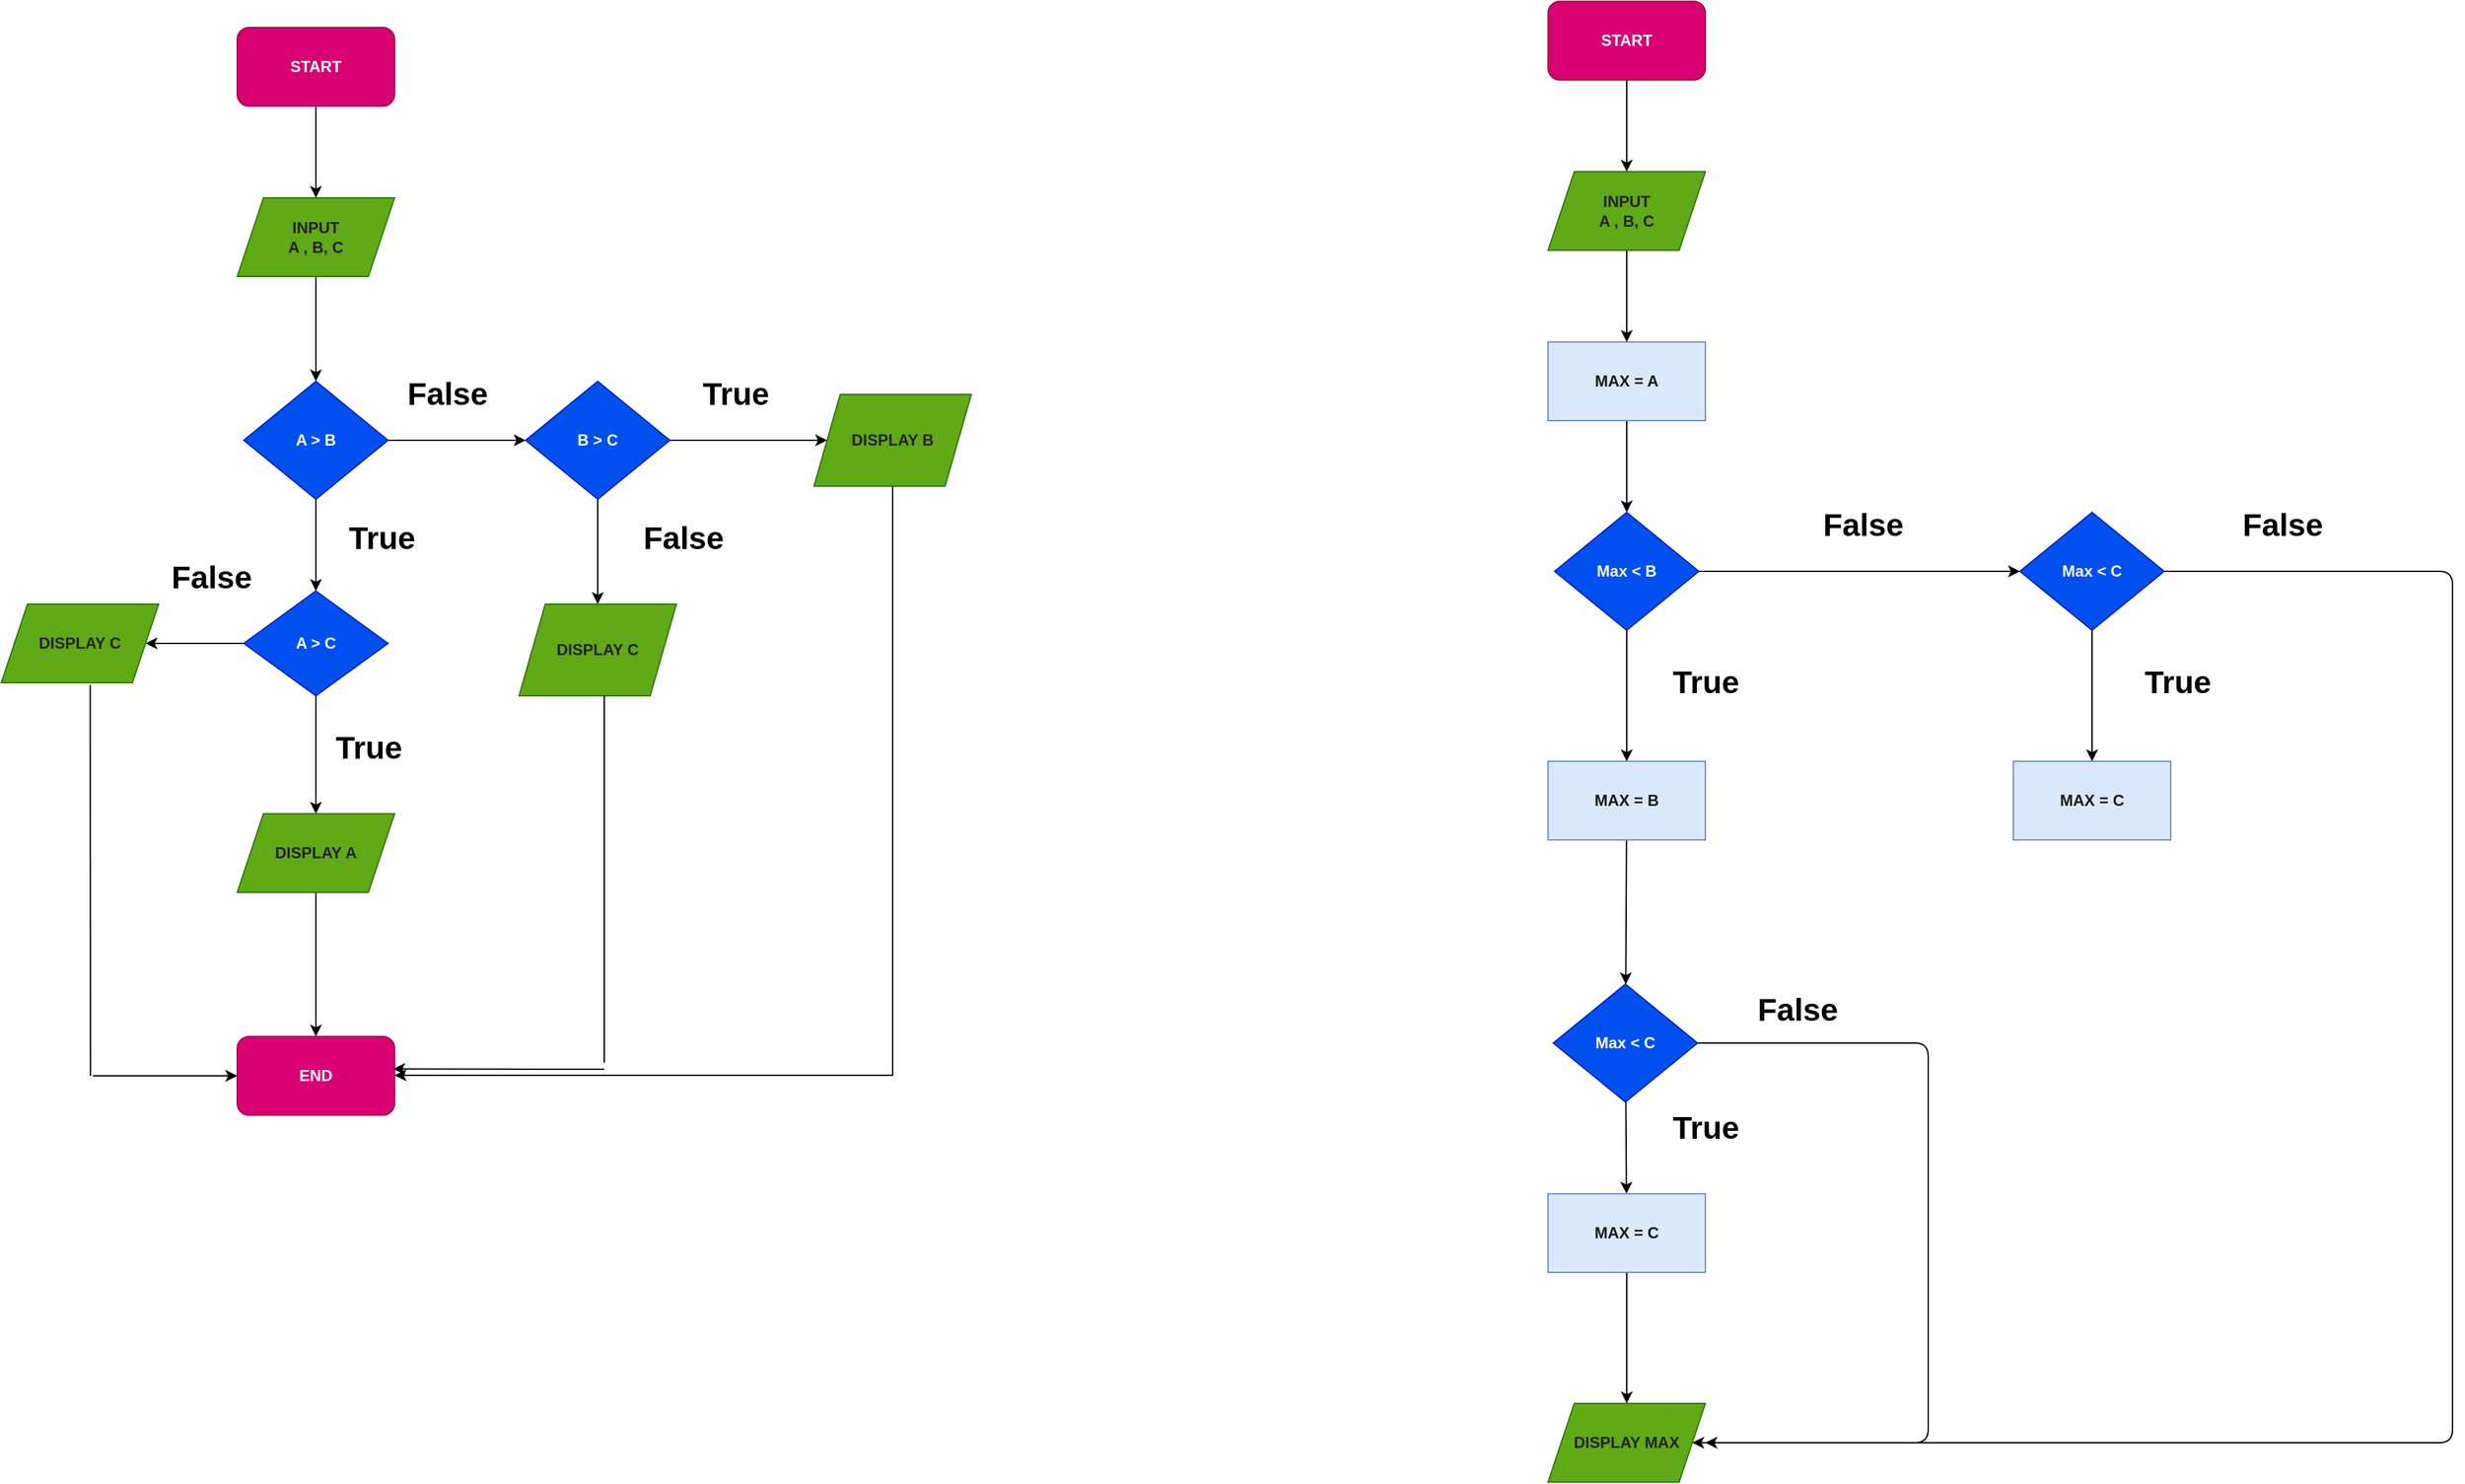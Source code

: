 <mxfile>
    <diagram id="DkpiSZZuu8LviuqI51uG" name="Page-1">
        <mxGraphModel dx="1520" dy="974" grid="1" gridSize="10" guides="1" tooltips="1" connect="1" arrows="1" fold="1" page="1" pageScale="1" pageWidth="850" pageHeight="1100" math="0" shadow="0">
            <root>
                <mxCell id="0"/>
                <mxCell id="1" parent="0"/>
                <mxCell id="4" style="edgeStyle=none;html=1;entryX=0.5;entryY=0;entryDx=0;entryDy=0;fontStyle=1" edge="1" parent="1" source="2" target="3">
                    <mxGeometry relative="1" as="geometry"/>
                </mxCell>
                <mxCell id="2" value="START" style="rounded=1;whiteSpace=wrap;html=1;fillColor=#d80073;fontColor=#ffffff;strokeColor=#A50040;fontStyle=1" vertex="1" parent="1">
                    <mxGeometry x="1230" width="120" height="60" as="geometry"/>
                </mxCell>
                <mxCell id="55" value="" style="edgeStyle=none;html=1;fontColor=#262121;fontStyle=1" edge="1" parent="1" source="3" target="54">
                    <mxGeometry relative="1" as="geometry"/>
                </mxCell>
                <mxCell id="3" value="INPUT&lt;br&gt;A , B, C" style="shape=parallelogram;perimeter=parallelogramPerimeter;whiteSpace=wrap;html=1;fixedSize=1;fillColor=#60a917;fontColor=#262121;strokeColor=#2D7600;fontStyle=1" vertex="1" parent="1">
                    <mxGeometry x="1230" y="130" width="120" height="60" as="geometry"/>
                </mxCell>
                <mxCell id="9" value="" style="edgeStyle=none;html=1;fontStyle=1" edge="1" parent="1" source="5" target="8">
                    <mxGeometry relative="1" as="geometry"/>
                </mxCell>
                <mxCell id="18" value="" style="edgeStyle=none;html=1;fontStyle=1" edge="1" parent="1" source="5" target="17">
                    <mxGeometry relative="1" as="geometry"/>
                </mxCell>
                <mxCell id="5" value="A &amp;gt; B" style="rhombus;whiteSpace=wrap;html=1;fillColor=#0050ef;fontColor=#ffffff;strokeColor=#001DBC;fontStyle=1" vertex="1" parent="1">
                    <mxGeometry x="235" y="290" width="110" height="90" as="geometry"/>
                </mxCell>
                <mxCell id="12" value="" style="edgeStyle=none;html=1;fontStyle=1" edge="1" parent="1" source="8" target="11">
                    <mxGeometry relative="1" as="geometry"/>
                </mxCell>
                <mxCell id="15" value="" style="edgeStyle=none;html=1;entryX=1;entryY=0.5;entryDx=0;entryDy=0;fontStyle=1" edge="1" parent="1" source="8" target="16">
                    <mxGeometry relative="1" as="geometry">
                        <mxPoint x="170" y="490" as="targetPoint"/>
                    </mxGeometry>
                </mxCell>
                <mxCell id="8" value="A &amp;gt; C" style="rhombus;whiteSpace=wrap;html=1;fillColor=#0050ef;fontColor=#ffffff;strokeColor=#001DBC;fontStyle=1" vertex="1" parent="1">
                    <mxGeometry x="235" y="450" width="110" height="80" as="geometry"/>
                </mxCell>
                <mxCell id="10" value="True" style="text;strokeColor=none;fillColor=none;html=1;fontSize=24;fontStyle=1;verticalAlign=middle;align=center;" vertex="1" parent="1">
                    <mxGeometry x="290" y="390" width="100" height="40" as="geometry"/>
                </mxCell>
                <mxCell id="35" value="" style="edgeStyle=none;html=1;fontColor=#262121;fontStyle=1" edge="1" parent="1" source="11" target="28">
                    <mxGeometry relative="1" as="geometry"/>
                </mxCell>
                <mxCell id="11" value="DISPLAY A" style="shape=parallelogram;perimeter=parallelogramPerimeter;whiteSpace=wrap;html=1;fixedSize=1;fillColor=#60a917;fontColor=#262121;strokeColor=#2D7600;fontStyle=1" vertex="1" parent="1">
                    <mxGeometry x="230" y="620" width="120" height="60" as="geometry"/>
                </mxCell>
                <mxCell id="13" value="True" style="text;strokeColor=none;fillColor=none;html=1;fontSize=24;fontStyle=1;verticalAlign=middle;align=center;" vertex="1" parent="1">
                    <mxGeometry x="280" y="550" width="100" height="40" as="geometry"/>
                </mxCell>
                <mxCell id="16" value="DISPLAY C" style="shape=parallelogram;perimeter=parallelogramPerimeter;whiteSpace=wrap;html=1;fixedSize=1;fillColor=#60a917;fontColor=#262121;strokeColor=#2D7600;fontStyle=1" vertex="1" parent="1">
                    <mxGeometry x="50" y="460" width="120" height="60" as="geometry"/>
                </mxCell>
                <mxCell id="23" value="" style="edgeStyle=none;html=1;fontStyle=1" edge="1" parent="1" source="17" target="22">
                    <mxGeometry relative="1" as="geometry"/>
                </mxCell>
                <mxCell id="26" value="" style="edgeStyle=none;html=1;fontStyle=1" edge="1" parent="1" source="17" target="25">
                    <mxGeometry relative="1" as="geometry"/>
                </mxCell>
                <mxCell id="17" value="B &amp;gt; C" style="rhombus;whiteSpace=wrap;html=1;fillColor=#0050ef;fontColor=#ffffff;strokeColor=#001DBC;fontStyle=1" vertex="1" parent="1">
                    <mxGeometry x="450" y="290" width="110" height="90" as="geometry"/>
                </mxCell>
                <mxCell id="19" value="False" style="text;strokeColor=none;fillColor=none;html=1;fontSize=24;fontStyle=1;verticalAlign=middle;align=center;" vertex="1" parent="1">
                    <mxGeometry x="340" y="280" width="100" height="40" as="geometry"/>
                </mxCell>
                <mxCell id="20" value="False" style="text;strokeColor=none;fillColor=none;html=1;fontSize=24;fontStyle=1;verticalAlign=middle;align=center;" vertex="1" parent="1">
                    <mxGeometry x="160" y="420" width="100" height="40" as="geometry"/>
                </mxCell>
                <mxCell id="22" value="DISPLAY B" style="shape=parallelogram;perimeter=parallelogramPerimeter;whiteSpace=wrap;html=1;fixedSize=1;fillColor=#60a917;fontColor=#262121;strokeColor=#2D7600;fontStyle=1" vertex="1" parent="1">
                    <mxGeometry x="670" y="300" width="120" height="70" as="geometry"/>
                </mxCell>
                <mxCell id="24" value="True" style="text;strokeColor=none;fillColor=none;html=1;fontSize=24;fontStyle=1;verticalAlign=middle;align=center;" vertex="1" parent="1">
                    <mxGeometry x="560" y="280" width="100" height="40" as="geometry"/>
                </mxCell>
                <mxCell id="25" value="DISPLAY C" style="shape=parallelogram;perimeter=parallelogramPerimeter;whiteSpace=wrap;html=1;fixedSize=1;fillColor=#60a917;fontColor=#262121;strokeColor=#2D7600;fontStyle=1" vertex="1" parent="1">
                    <mxGeometry x="445" y="460" width="120" height="70" as="geometry"/>
                </mxCell>
                <mxCell id="27" value="False" style="text;strokeColor=none;fillColor=none;html=1;fontSize=24;fontStyle=1;verticalAlign=middle;align=center;" vertex="1" parent="1">
                    <mxGeometry x="520" y="390" width="100" height="40" as="geometry"/>
                </mxCell>
                <mxCell id="28" value="END" style="rounded=1;whiteSpace=wrap;html=1;fillColor=#d80073;fontColor=#ffffff;strokeColor=#A50040;fontStyle=1" vertex="1" parent="1">
                    <mxGeometry x="230" y="790" width="120" height="60" as="geometry"/>
                </mxCell>
                <mxCell id="33" value="" style="endArrow=none;html=1;fontColor=#262121;entryX=0.565;entryY=1.028;entryDx=0;entryDy=0;entryPerimeter=0;fontStyle=1" edge="1" parent="1" target="16">
                    <mxGeometry width="50" height="50" relative="1" as="geometry">
                        <mxPoint x="118" y="820" as="sourcePoint"/>
                        <mxPoint x="430" y="610" as="targetPoint"/>
                    </mxGeometry>
                </mxCell>
                <mxCell id="34" value="" style="endArrow=classic;html=1;fontColor=#262121;entryX=0;entryY=0.5;entryDx=0;entryDy=0;fontStyle=1" edge="1" parent="1" target="28">
                    <mxGeometry width="50" height="50" relative="1" as="geometry">
                        <mxPoint x="120" y="820" as="sourcePoint"/>
                        <mxPoint x="430" y="610" as="targetPoint"/>
                    </mxGeometry>
                </mxCell>
                <mxCell id="36" value="" style="endArrow=none;html=1;fontColor=#262121;entryX=0.565;entryY=1.028;entryDx=0;entryDy=0;entryPerimeter=0;fontStyle=1" edge="1" parent="1">
                    <mxGeometry width="50" height="50" relative="1" as="geometry">
                        <mxPoint x="510" y="810" as="sourcePoint"/>
                        <mxPoint x="510.0" y="530.0" as="targetPoint"/>
                    </mxGeometry>
                </mxCell>
                <mxCell id="37" value="" style="endArrow=classic;html=1;fontColor=#262121;entryX=0.992;entryY=0.412;entryDx=0;entryDy=0;entryPerimeter=0;fontStyle=1" edge="1" parent="1" target="28">
                    <mxGeometry width="50" height="50" relative="1" as="geometry">
                        <mxPoint x="510" y="815" as="sourcePoint"/>
                        <mxPoint x="430" y="610" as="targetPoint"/>
                        <Array as="points">
                            <mxPoint x="470" y="815"/>
                        </Array>
                    </mxGeometry>
                </mxCell>
                <mxCell id="38" value="" style="endArrow=classic;html=1;fontColor=#262121;fontStyle=1" edge="1" parent="1">
                    <mxGeometry width="50" height="50" relative="1" as="geometry">
                        <mxPoint x="730" y="819.68" as="sourcePoint"/>
                        <mxPoint x="350" y="819.68" as="targetPoint"/>
                    </mxGeometry>
                </mxCell>
                <mxCell id="39" value="" style="endArrow=none;html=1;fontColor=#262121;entryX=0.5;entryY=1;entryDx=0;entryDy=0;fontStyle=1" edge="1" parent="1" target="22">
                    <mxGeometry width="50" height="50" relative="1" as="geometry">
                        <mxPoint x="730" y="820" as="sourcePoint"/>
                        <mxPoint x="400" y="490" as="targetPoint"/>
                    </mxGeometry>
                </mxCell>
                <mxCell id="68" value="" style="edgeStyle=none;html=1;fontColor=#1a1919;" edge="1" parent="1" source="54" target="63">
                    <mxGeometry relative="1" as="geometry"/>
                </mxCell>
                <mxCell id="54" value="MAX = A" style="rounded=0;whiteSpace=wrap;html=1;fillColor=#dae8fc;strokeColor=#6c8ebf;fontColor=#1a1919;fontStyle=1" vertex="1" parent="1">
                    <mxGeometry x="1230" y="260" width="120" height="60" as="geometry"/>
                </mxCell>
                <mxCell id="56" style="edgeStyle=none;html=1;entryX=0.5;entryY=0;entryDx=0;entryDy=0;fontStyle=1" edge="1" parent="1" source="57" target="59">
                    <mxGeometry relative="1" as="geometry"/>
                </mxCell>
                <mxCell id="57" value="START" style="rounded=1;whiteSpace=wrap;html=1;fillColor=#d80073;fontColor=#ffffff;strokeColor=#A50040;fontStyle=1" vertex="1" parent="1">
                    <mxGeometry x="230" y="20" width="120" height="60" as="geometry"/>
                </mxCell>
                <mxCell id="61" value="" style="edgeStyle=none;html=1;fontColor=#1a1919;" edge="1" parent="1" source="59" target="5">
                    <mxGeometry relative="1" as="geometry"/>
                </mxCell>
                <mxCell id="59" value="INPUT&lt;br&gt;A , B, C" style="shape=parallelogram;perimeter=parallelogramPerimeter;whiteSpace=wrap;html=1;fixedSize=1;fillColor=#60a917;fontColor=#262121;strokeColor=#2D7600;fontStyle=1" vertex="1" parent="1">
                    <mxGeometry x="230" y="150" width="120" height="60" as="geometry"/>
                </mxCell>
                <mxCell id="69" value="" style="edgeStyle=none;html=1;fontColor=#1a1919;" edge="1" parent="1" source="63" target="65">
                    <mxGeometry relative="1" as="geometry"/>
                </mxCell>
                <mxCell id="83" style="edgeStyle=none;html=1;entryX=0;entryY=0.5;entryDx=0;entryDy=0;fontColor=#1a1919;" edge="1" parent="1" source="63" target="82">
                    <mxGeometry relative="1" as="geometry"/>
                </mxCell>
                <mxCell id="63" value="Max &amp;lt; B" style="rhombus;whiteSpace=wrap;html=1;fillColor=#0050ef;fontColor=#ffffff;strokeColor=#001DBC;fontStyle=1" vertex="1" parent="1">
                    <mxGeometry x="1235" y="390" width="110" height="90" as="geometry"/>
                </mxCell>
                <mxCell id="67" value="" style="edgeStyle=none;html=1;fontColor=#1a1919;" edge="1" parent="1" source="64" target="66">
                    <mxGeometry relative="1" as="geometry"/>
                </mxCell>
                <mxCell id="80" style="edgeStyle=none;html=1;entryX=1;entryY=0.5;entryDx=0;entryDy=0;fontColor=#1a1919;" edge="1" parent="1" source="64" target="72">
                    <mxGeometry relative="1" as="geometry">
                        <Array as="points">
                            <mxPoint x="1520" y="795"/>
                            <mxPoint x="1520" y="1100"/>
                        </Array>
                    </mxGeometry>
                </mxCell>
                <mxCell id="64" value="Max &amp;lt; C" style="rhombus;whiteSpace=wrap;html=1;fillColor=#0050ef;fontColor=#ffffff;strokeColor=#001DBC;fontStyle=1" vertex="1" parent="1">
                    <mxGeometry x="1234" y="750" width="110" height="90" as="geometry"/>
                </mxCell>
                <mxCell id="70" value="" style="edgeStyle=none;html=1;fontColor=#1a1919;" edge="1" parent="1" source="65" target="64">
                    <mxGeometry relative="1" as="geometry"/>
                </mxCell>
                <mxCell id="65" value="MAX = B" style="rounded=0;whiteSpace=wrap;html=1;fillColor=#dae8fc;strokeColor=#6c8ebf;fontColor=#1a1919;fontStyle=1" vertex="1" parent="1">
                    <mxGeometry x="1230" y="580" width="120" height="60" as="geometry"/>
                </mxCell>
                <mxCell id="73" value="" style="edgeStyle=none;html=1;fontColor=#1a1919;" edge="1" parent="1" source="66" target="72">
                    <mxGeometry relative="1" as="geometry"/>
                </mxCell>
                <mxCell id="66" value="MAX = C" style="rounded=0;whiteSpace=wrap;html=1;fillColor=#dae8fc;strokeColor=#6c8ebf;fontColor=#1a1919;fontStyle=1" vertex="1" parent="1">
                    <mxGeometry x="1230" y="910" width="120" height="60" as="geometry"/>
                </mxCell>
                <mxCell id="72" value="DISPLAY MAX" style="shape=parallelogram;perimeter=parallelogramPerimeter;whiteSpace=wrap;html=1;fixedSize=1;fillColor=#60a917;fontColor=#262121;strokeColor=#2D7600;fontStyle=1" vertex="1" parent="1">
                    <mxGeometry x="1230" y="1070" width="120" height="60" as="geometry"/>
                </mxCell>
                <mxCell id="74" value="True" style="text;strokeColor=none;fillColor=none;html=1;fontSize=24;fontStyle=1;verticalAlign=middle;align=center;" vertex="1" parent="1">
                    <mxGeometry x="1300" y="840" width="100" height="40" as="geometry"/>
                </mxCell>
                <mxCell id="79" value="True" style="text;strokeColor=none;fillColor=none;html=1;fontSize=24;fontStyle=1;verticalAlign=middle;align=center;" vertex="1" parent="1">
                    <mxGeometry x="1660" y="500" width="100" height="40" as="geometry"/>
                </mxCell>
                <mxCell id="81" value="False" style="text;strokeColor=none;fillColor=none;html=1;fontSize=24;fontStyle=1;verticalAlign=middle;align=center;" vertex="1" parent="1">
                    <mxGeometry x="1370" y="740" width="100" height="60" as="geometry"/>
                </mxCell>
                <mxCell id="87" value="" style="edgeStyle=none;html=1;fontColor=#1a1919;" edge="1" parent="1" source="82" target="86">
                    <mxGeometry relative="1" as="geometry"/>
                </mxCell>
                <mxCell id="91" style="edgeStyle=none;html=1;fontColor=#1a1919;" edge="1" parent="1" source="82">
                    <mxGeometry relative="1" as="geometry">
                        <mxPoint x="1350" y="1100" as="targetPoint"/>
                        <Array as="points">
                            <mxPoint x="1920" y="435"/>
                            <mxPoint x="1920" y="750"/>
                            <mxPoint x="1920" y="1100"/>
                        </Array>
                    </mxGeometry>
                </mxCell>
                <mxCell id="82" value="Max &amp;lt; C" style="rhombus;whiteSpace=wrap;html=1;fillColor=#0050ef;fontColor=#ffffff;strokeColor=#001DBC;fontStyle=1" vertex="1" parent="1">
                    <mxGeometry x="1590" y="390" width="110" height="90" as="geometry"/>
                </mxCell>
                <mxCell id="84" value="False" style="text;strokeColor=none;fillColor=none;html=1;fontSize=24;fontStyle=1;verticalAlign=middle;align=center;" vertex="1" parent="1">
                    <mxGeometry x="1420" y="370" width="100" height="60" as="geometry"/>
                </mxCell>
                <mxCell id="86" value="MAX = C" style="rounded=0;whiteSpace=wrap;html=1;fillColor=#dae8fc;strokeColor=#6c8ebf;fontColor=#1a1919;fontStyle=1" vertex="1" parent="1">
                    <mxGeometry x="1585" y="580" width="120" height="60" as="geometry"/>
                </mxCell>
                <mxCell id="90" value="True" style="text;strokeColor=none;fillColor=none;html=1;fontSize=24;fontStyle=1;verticalAlign=middle;align=center;" vertex="1" parent="1">
                    <mxGeometry x="1300" y="500" width="100" height="40" as="geometry"/>
                </mxCell>
                <mxCell id="92" value="False" style="text;strokeColor=none;fillColor=none;html=1;fontSize=24;fontStyle=1;verticalAlign=middle;align=center;" vertex="1" parent="1">
                    <mxGeometry x="1740" y="370" width="100" height="60" as="geometry"/>
                </mxCell>
            </root>
        </mxGraphModel>
    </diagram>
</mxfile>